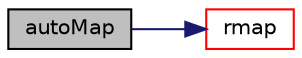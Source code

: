 digraph "autoMap"
{
  bgcolor="transparent";
  edge [fontname="Helvetica",fontsize="10",labelfontname="Helvetica",labelfontsize="10"];
  node [fontname="Helvetica",fontsize="10",shape=record];
  rankdir="LR";
  Node127 [label="autoMap",height=0.2,width=0.4,color="black", fillcolor="grey75", style="filled", fontcolor="black"];
  Node127 -> Node128 [color="midnightblue",fontsize="10",style="solid",fontname="Helvetica"];
  Node128 [label="rmap",height=0.2,width=0.4,color="red",URL="$a22817.html#ab506535cf09d78dfbd0b0c7c9a76826d",tooltip="Reverse map the given fvPatchField onto this fvPatchField. "];
}
